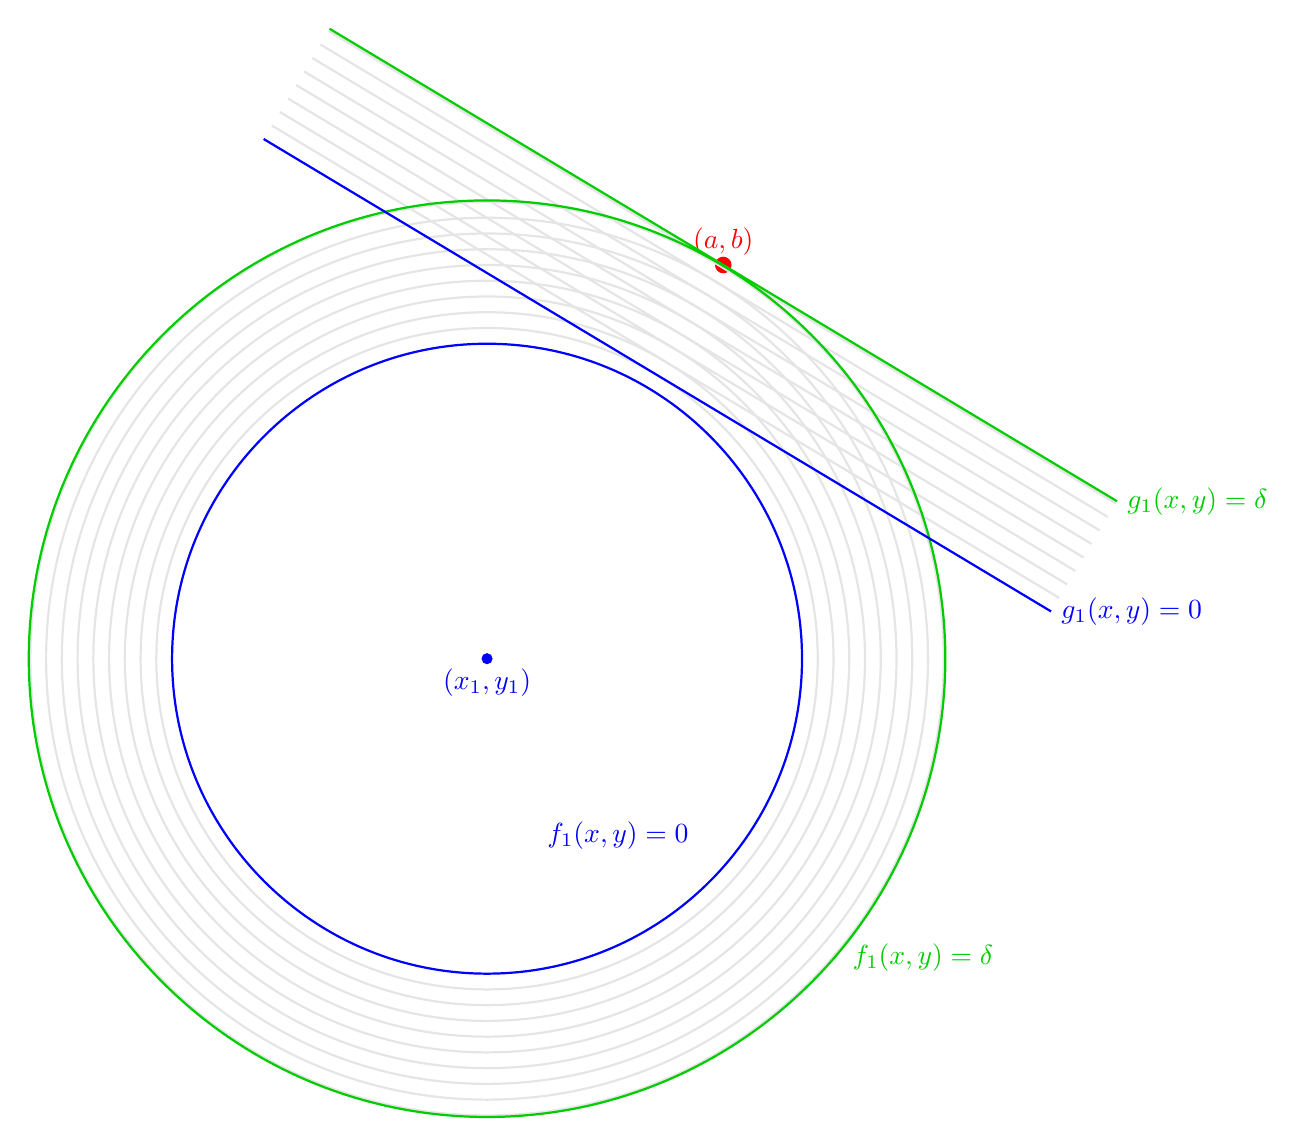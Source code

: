 \begin{tikzpicture}[scale=1]


 \draw[thick, blue] (0,0) circle (4 cm);
  \fill[blue] (0,0) circle (2pt) node[below] {$(x_1,y_1)$};

\coordinate (A)  at (3,5);
 \fill[red] (A) circle (3pt) node[above] {$(a,b)$};

\foreach \r in {4.2,4.4,...,5.8}{
   \draw[thick, gray!20] (0,0) circle (\r cm);
   \coordinate (AA)  at (59:\r);
   \draw[thick, gray!20] (AA)--+(5,-3)--+(-5,3);
}

 \draw[thick, green!80!black] (0,0) circle (5.82 cm);
 \draw[thick, green!80!black] (A)--+(-5,3)--+(5,-3) node[right] {$g_1(x,y)=\delta$};

  \def\r{4.2};
  \coordinate (AA)  at (59:\r);
 \draw[thick, blue] (AA)--+(-5,3)--+(5,-3) node[right] {$g_1(x,y)=0$};

  \node[green!80!black, right]  at (-40:5.9) {$f_1(x,y)=\delta$};
  \node[blue, left]  at (-40:3.5) {$f_1(x,y)=0$}; 
\end{tikzpicture}
